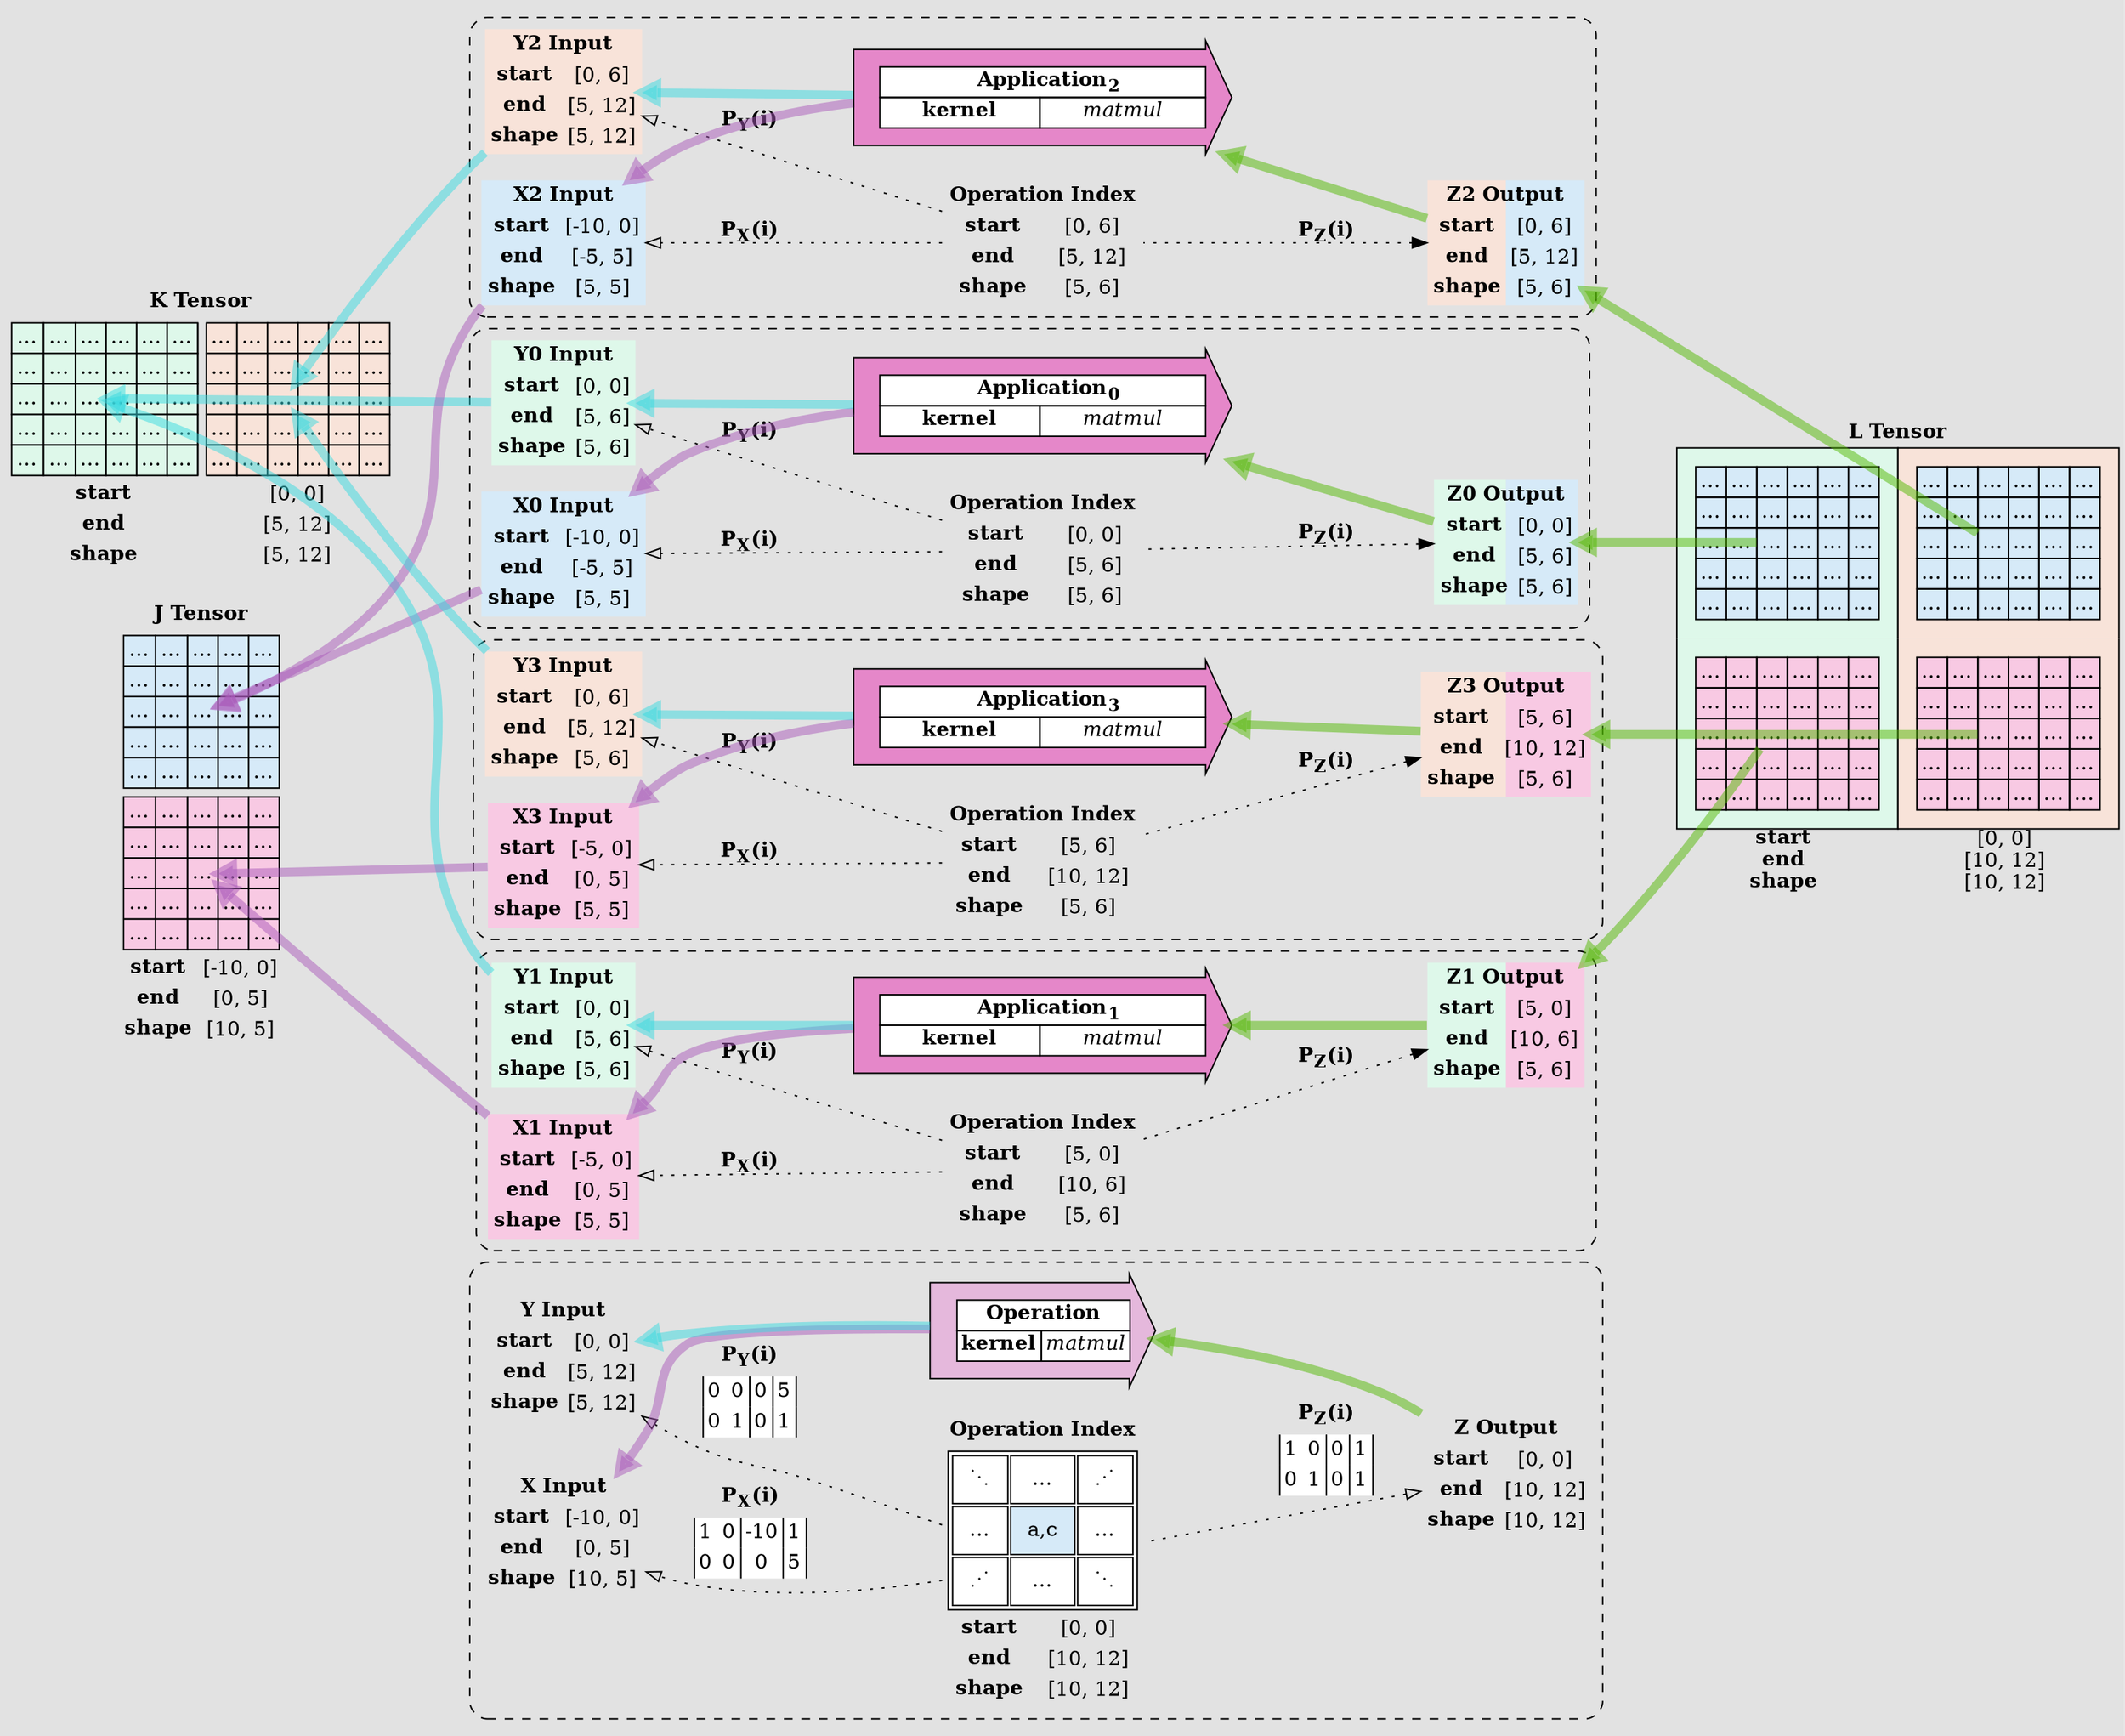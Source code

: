 digraph G {
  rankdir=RL;
  newrank=true;
  bgcolor="#E2E2E2";
  ranksep=0.8;
  subgraph cluster_op {
    style="dashed, rounded";
    peripheries=1;
    idx [
      shape="plain";
      label=<
        <table border="0">
          <tr>
            <td colspan="2"><b>Operation Index</b></td>
          </tr>
          <tr>
            <td colspan="2">
              <table bgcolor="white" cellpadding="8">
                <tr>
                  <td>⋱</td>
                  <td>…</td>
                  <td>⋰</td>
                </tr>
                <tr>
                  <td>…</td>
                  <td bgcolor="#D6EAF8">a,c</td>
                  <td>…</td>
                </tr>
                <tr>
                  <td>⋰</td>
                  <td>…</td>
                  <td>⋱</td>
                </tr>
              </table>
            </td>
          </tr>
          <tr>
            <td><b>start</b></td>
            <td>[0, 0]</td>
          </tr>
          <tr>
            <td><b>end</b></td>
            <td>[10, 12]</td>
          </tr>
          <tr>
            <td><b>shape</b></td>
            <td>[10, 12]</td>
          </tr>
        </table>
      >;
    ];
    x [
      shape="plain";
      label=<
        <table border="0">
          <tr>
            <td colspan="2"><b>X Input</b></td>
          </tr>
          <tr>
            <td><b>start</b></td>
            <td>[-10, 0]</td>
          </tr>
          <tr>
            <td><b>end</b></td>
            <td>[0, 5]</td>
          </tr>
          <tr>
            <td><b>shape</b></td>
            <td>[10, 5]</td>
          </tr>
        </table>
      >;
    ];
    y [
      shape="plain";
      label=<
        <table border="0">
          <tr>
            <td colspan="2"><b>Y Input</b></td>
          </tr>
          <tr>
            <td><b>start</b></td>
            <td>[0, 0]</td>
          </tr>
          <tr>
            <td><b>end</b></td>
            <td>[5, 12]</td>
          </tr>
          <tr>
            <td><b>shape</b></td>
            <td>[5, 12]</td>
          </tr>
        </table>
      >;
    ];
    z [
      shape="plain";
      label=<
        <table border="0">
          <tr>
            <td colspan="2"><b>Z Output</b></td>
          </tr>
          <tr>
            <td><b>start</b></td>
            <td>[0, 0]</td>
          </tr>
          <tr>
            <td><b>end</b></td>
            <td>[10, 12]</td>
          </tr>
          <tr>
            <td><b>shape</b></td>
            <td>[10, 12]</td>
          </tr>
        </table>
      >;
    ];
    op [
      label=<
        <table border="0" cellborder="1" cellspacing="0" bgcolor="white">
          <tr>
            <td colspan="2"><b>Operation</b></td>
          </tr>
          <tr>
            <td><b>kernel</b></td>
            <td><i>matmul</i></td>
          </tr>
        </table>
      >;
      shape=rarrow;
      style=filled;
      fillcolor="#E5B8DC";
      margin=0.25;
    ];
  }
  // end cluster_op
  subgraph x_edges {
    Edge [
      penwidth=6;
      color="#A95BB980";
    ];
    op -> x;
  }
  subgraph y_edges {
    Edge [
      penwidth=6;
      color="#38DAE080";
    ];
    op -> y;
  }
  subgraph z_edges {
    Edge [
      penwidth=6;
      color="#53B80280";
    ];
    z -> op;
  }
  idx -> x [
    label=<
      <table border="0" cellborder="0">
        <tr>
          <td><b>P<sub>X</sub>(i)</b></td>
        </tr>
        <tr>
          <td>
            <table bgcolor="white" border="0" cellspacing="0" cellborder="1">
              <tr>
                <td sides="L">1</td>
                <td sides="R">0</td>
                <td sides="R">-10</td>
                <td sides="R">1</td>
              </tr>
              <tr>
                <td sides="L">0</td>
                <td sides="R">0</td>
                <td sides="R">0</td>
                <td sides="R">5</td>
              </tr>
            </table>
          </td>
        </tr>
      </table>
    >;
    style=dotted;
    arrowhead=empty;
  ];
  idx -> y [
    label=<
      <table border="0" cellborder="0">
        <tr>
          <td><b>P<sub>Y</sub>(i)</b></td>
        </tr>
        <tr>
          <td>
            <table bgcolor="white" border="0" cellspacing="0" cellborder="1">
              <tr>
                <td sides="L">0</td>
                <td sides="R">0</td>
                <td sides="R">0</td>
                <td sides="R">5</td>
              </tr>
              <tr>
                <td sides="L">0</td>
                <td sides="R">1</td>
                <td sides="R">0</td>
                <td sides="R">1</td>
              </tr>
            </table>
          </td>
        </tr>
      </table>
    >;
    style=dotted;
    arrowhead=empty;
  ];
  z -> idx [
    label=<
      <table border="0" cellborder="0">
        <tr>
          <td><b>P<sub>Z</sub>(i)</b></td>
        </tr>
        <tr>
          <td>
            <table bgcolor="white" border="0" cellspacing="0" cellborder="1">
              <tr>
                <td sides="L">1</td>
                <td sides="R">0</td>
                <td sides="R">0</td>
                <td sides="R">1</td>
              </tr>
              <tr>
                <td sides="L">0</td>
                <td sides="R">1</td>
                <td sides="R">0</td>
                <td sides="R">1</td>
              </tr>
            </table>
          </td>
        </tr>
      </table>
    >;
    style=dotted;
    arrowtail=empty;
    dir=back;
  ];
  { rank=same; op; idx; }
  j [
    shape="plain";
    label=<
      <table border="0">
        <tr>
          <td colspan="2"><b>J Tensor</b></td>
        </tr>
        <tr>
          <td colspan="2">
            <table border="0" cellborder="1" cellspacing="0">
              <tr>
                <td bgcolor="#D6EAF8">…</td>
                <td bgcolor="#D6EAF8">…</td>
                <td bgcolor="#D6EAF8">…</td>
                <td bgcolor="#D6EAF8">…</td>
                <td bgcolor="#D6EAF8">…</td>
              </tr>
              <tr>
                <td bgcolor="#D6EAF8">…</td>
                <td bgcolor="#D6EAF8">…</td>
                <td bgcolor="#D6EAF8">…</td>
                <td bgcolor="#D6EAF8">…</td>
                <td bgcolor="#D6EAF8">…</td>
              </tr>
              <tr>
                <td bgcolor="#D6EAF8">…</td>
                <td bgcolor="#D6EAF8">…</td>
                <td port="top" bgcolor="#D6EAF8">…</td>
                <td bgcolor="#D6EAF8">…</td>
                <td bgcolor="#D6EAF8">…</td>
              </tr>
              <tr>
                <td bgcolor="#D6EAF8">…</td>
                <td bgcolor="#D6EAF8">…</td>
                <td bgcolor="#D6EAF8">…</td>
                <td bgcolor="#D6EAF8">…</td>
                <td bgcolor="#D6EAF8">…</td>
              </tr>
              <tr>
                <td bgcolor="#D6EAF8">…</td>
                <td bgcolor="#D6EAF8">…</td>
                <td bgcolor="#D6EAF8">…</td>
                <td bgcolor="#D6EAF8">…</td>
                <td bgcolor="#D6EAF8">…</td>
              </tr>
            </table>
          </td>
        </tr>
        <tr>
          <td colspan="2">
            <table border="0" cellborder="1" cellspacing="0">
              <tr>
                <td bgcolor="#F8C9E3">…</td>
                <td bgcolor="#F8C9E3">…</td>
                <td bgcolor="#F8C9E3">…</td>
                <td bgcolor="#F8C9E3">…</td>
                <td bgcolor="#F8C9E3">…</td>
              </tr>
              <tr>
                <td bgcolor="#F8C9E3">…</td>
                <td bgcolor="#F8C9E3">…</td>
                <td bgcolor="#F8C9E3">…</td>
                <td bgcolor="#F8C9E3">…</td>
                <td bgcolor="#F8C9E3">…</td>
              </tr>
              <tr>
                <td bgcolor="#F8C9E3">…</td>
                <td bgcolor="#F8C9E3">…</td>
                <td port="bottom" bgcolor="#F8C9E3">…</td>
                <td bgcolor="#F8C9E3">…</td>
                <td bgcolor="#F8C9E3">…</td>
              </tr>
              <tr>
                <td bgcolor="#F8C9E3">…</td>
                <td bgcolor="#F8C9E3">…</td>
                <td bgcolor="#F8C9E3">…</td>
                <td bgcolor="#F8C9E3">…</td>
                <td bgcolor="#F8C9E3">…</td>
              </tr>
              <tr>
                <td bgcolor="#F8C9E3">…</td>
                <td bgcolor="#F8C9E3">…</td>
                <td bgcolor="#F8C9E3">…</td>
                <td bgcolor="#F8C9E3">…</td>
                <td bgcolor="#F8C9E3">…</td>
              </tr>
            </table>
          </td>
        </tr>
        <tr>
          <td><b>start</b></td>
          <td>[-10, 0]</td>
        </tr>
        <tr>
          <td><b>end</b></td>
          <td>[0, 5]</td>
        </tr>
        <tr>
          <td><b>shape</b></td>
          <td>[10, 5]</td>
        </tr>
      </table>
    >;
  ];
  k [
    shape="plain";
    label=<
      <table border="0">
        <tr>
          <td colspan="2"><b>K Tensor</b></td>
        </tr>
        <tr>
          <td colspan="2">
            <table border="0" cellborder="1" cellspacing="0">
              <tr>
                <td bgcolor="#DEF8EA">…</td>
                <td bgcolor="#DEF8EA">…</td>
                <td bgcolor="#DEF8EA">…</td>
                <td bgcolor="#DEF8EA">…</td>
                <td bgcolor="#DEF8EA">…</td>
                <td bgcolor="#DEF8EA">…</td>
                <td sides="LR"></td>
                <td bgcolor="#F8E3D9">…</td>
                <td bgcolor="#F8E3D9">…</td>
                <td bgcolor="#F8E3D9">…</td>
                <td bgcolor="#F8E3D9">…</td>
                <td bgcolor="#F8E3D9">…</td>
                <td bgcolor="#F8E3D9">…</td>
              </tr>
              <tr>
                <td bgcolor="#DEF8EA">…</td>
                <td bgcolor="#DEF8EA">…</td>
                <td bgcolor="#DEF8EA">…</td>
                <td bgcolor="#DEF8EA">…</td>
                <td bgcolor="#DEF8EA">…</td>
                <td bgcolor="#DEF8EA">…</td>
                <td sides="LR"></td>
                <td bgcolor="#F8E3D9">…</td>
                <td bgcolor="#F8E3D9">…</td>
                <td bgcolor="#F8E3D9">…</td>
                <td bgcolor="#F8E3D9">…</td>
                <td bgcolor="#F8E3D9">…</td>
                <td bgcolor="#F8E3D9">…</td>
              </tr>
              <tr>
                <td bgcolor="#DEF8EA">…</td>
                <td bgcolor="#DEF8EA">…</td>
                <td port="left" bgcolor="#DEF8EA">…</td>
                <td bgcolor="#DEF8EA">…</td>
                <td bgcolor="#DEF8EA">…</td>
                <td bgcolor="#DEF8EA">…</td>
                <td sides="LR"></td>
                <td bgcolor="#F8E3D9">…</td>
                <td bgcolor="#F8E3D9">…</td>
                <td port="right" bgcolor="#F8E3D9">…</td>
                <td bgcolor="#F8E3D9">…</td>
                <td bgcolor="#F8E3D9">…</td>
                <td bgcolor="#F8E3D9">…</td>
              </tr>
              <tr>
                <td bgcolor="#DEF8EA">…</td>
                <td bgcolor="#DEF8EA">…</td>
                <td bgcolor="#DEF8EA">…</td>
                <td bgcolor="#DEF8EA">…</td>
                <td bgcolor="#DEF8EA">…</td>
                <td bgcolor="#DEF8EA">…</td>
                <td sides="LR"></td>
                <td bgcolor="#F8E3D9">…</td>
                <td bgcolor="#F8E3D9">…</td>
                <td bgcolor="#F8E3D9">…</td>
                <td bgcolor="#F8E3D9">…</td>
                <td bgcolor="#F8E3D9">…</td>
                <td bgcolor="#F8E3D9">…</td>
              </tr>
              <tr>
                <td bgcolor="#DEF8EA">…</td>
                <td bgcolor="#DEF8EA">…</td>
                <td bgcolor="#DEF8EA">…</td>
                <td bgcolor="#DEF8EA">…</td>
                <td bgcolor="#DEF8EA">…</td>
                <td bgcolor="#DEF8EA">…</td>
                <td sides="LR"></td>
                <td bgcolor="#F8E3D9">…</td>
                <td bgcolor="#F8E3D9">…</td>
                <td bgcolor="#F8E3D9">…</td>
                <td bgcolor="#F8E3D9">…</td>
                <td bgcolor="#F8E3D9">…</td>
                <td bgcolor="#F8E3D9">…</td>
              </tr>
            </table>
          </td>
        </tr>
        <tr>
          <td><b>start</b></td>
          <td>[0, 0]</td>
        </tr>
        <tr>
          <td><b>end</b></td>
          <td>[5, 12]</td>
        </tr>
        <tr>
          <td><b>shape</b></td>
          <td>[5, 12]</td>
        </tr>
      </table>
    >;
  ];
  l [
    shape="plain";
    label=<
      <table border="0" cellspacing="0" cellpadding="0">
        <tr>
          <td colspan="2" cellpadding="2"><b>L Tensor</b></td>
        </tr>
        <tr>
          <td colspan="2">
            <table border="0" cellborder="1" cellspacing="0" cellpadding="12">
              <tr>
                <td sides="LTR" bgcolor="#DEF8EA">
                  <table
                    bgcolor="#D6EAF8"
                    border="0"
                    cellborder="1"
                    cellspacing="0"
                  >
                    <tr>
                      <td>…</td>
                      <td>…</td>
                      <td>…</td>
                      <td>…</td>
                      <td>…</td>
                      <td>…</td>
                    </tr>
                    <tr>
                      <td>…</td>
                      <td>…</td>
                      <td>…</td>
                      <td>…</td>
                      <td>…</td>
                      <td>…</td>
                    </tr>
                    <tr>
                      <td>…</td>
                      <td>…</td>
                      <td port="l0">…</td>
                      <td>…</td>
                      <td>…</td>
                      <td>…</td>
                    </tr>
                    <tr>
                      <td>…</td>
                      <td>…</td>
                      <td>…</td>
                      <td>…</td>
                      <td>…</td>
                      <td>…</td>
                    </tr>
                    <tr>
                      <td>…</td>
                      <td>…</td>
                      <td>…</td>
                      <td>…</td>
                      <td>…</td>
                      <td>…</td>
                    </tr>
                  </table>
                </td>
                <td sides="LTR" bgcolor="#F8E3D9">
                  <table
                    bgcolor="#D6EAF8"
                    border="0"
                    cellborder="1"
                    cellspacing="0"
                  >
                    <tr>
                      <td>…</td>
                      <td>…</td>
                      <td>…</td>
                      <td>…</td>
                      <td>…</td>
                      <td>…</td>
                    </tr>
                    <tr>
                      <td>…</td>
                      <td>…</td>
                      <td>…</td>
                      <td>…</td>
                      <td>…</td>
                      <td>…</td>
                    </tr>
                    <tr>
                      <td>…</td>
                      <td>…</td>
                      <td port="l2">…</td>
                      <td>…</td>
                      <td>…</td>
                      <td>…</td>
                    </tr>
                    <tr>
                      <td>…</td>
                      <td>…</td>
                      <td>…</td>
                      <td>…</td>
                      <td>…</td>
                      <td>…</td>
                    </tr>
                    <tr>
                      <td>…</td>
                      <td>…</td>
                      <td>…</td>
                      <td>…</td>
                      <td>…</td>
                      <td>…</td>
                    </tr>
                  </table>
                </td>
              </tr>
              <tr>
                <td sides="LBR" bgcolor="#DEF8EA">
                  <table
                    bgcolor="#F8C9E3"
                    border="0"
                    cellborder="1"
                    cellspacing="0"
                  >
                    <tr>
                      <td>…</td>
                      <td>…</td>
                      <td>…</td>
                      <td>…</td>
                      <td>…</td>
                      <td>…</td>
                    </tr>
                    <tr>
                      <td>…</td>
                      <td>…</td>
                      <td>…</td>
                      <td>…</td>
                      <td>…</td>
                      <td>…</td>
                    </tr>
                    <tr>
                      <td>…</td>
                      <td>…</td>
                      <td port="l1">…</td>
                      <td>…</td>
                      <td>…</td>
                      <td>…</td>
                    </tr>
                    <tr>
                      <td>…</td>
                      <td>…</td>
                      <td>…</td>
                      <td>…</td>
                      <td>…</td>
                      <td>…</td>
                    </tr>
                    <tr>
                      <td>…</td>
                      <td>…</td>
                      <td>…</td>
                      <td>…</td>
                      <td>…</td>
                      <td>…</td>
                    </tr>
                  </table>
                </td>
                <td sides="LBR" bgcolor="#F8E3D9">
                  <table
                    bgcolor="#F8C9E3"
                    border="0"
                    cellborder="1"
                    cellspacing="0"
                  >
                    <tr>
                      <td>…</td>
                      <td>…</td>
                      <td>…</td>
                      <td>…</td>
                      <td>…</td>
                      <td>…</td>
                    </tr>
                    <tr>
                      <td>…</td>
                      <td>…</td>
                      <td>…</td>
                      <td>…</td>
                      <td>…</td>
                      <td>…</td>
                    </tr>
                    <tr>
                      <td>…</td>
                      <td>…</td>
                      <td port="l3">…</td>
                      <td>…</td>
                      <td>…</td>
                      <td>…</td>
                    </tr>
                    <tr>
                      <td>…</td>
                      <td>…</td>
                      <td>…</td>
                      <td>…</td>
                      <td>…</td>
                      <td>…</td>
                    </tr>
                    <tr>
                      <td>…</td>
                      <td>…</td>
                      <td>…</td>
                      <td>…</td>
                      <td>…</td>
                      <td>…</td>
                    </tr>
                  </table>
                </td>
              </tr>
            </table>
          </td>
        </tr>
        <tr>
          <td><b>start</b></td>
          <td>[0, 0]</td>
        </tr>
        <tr>
          <td><b>end</b></td>
          <td>[10, 12]</td>
        </tr>
        <tr>
          <td><b>shape</b></td>
          <td>[10, 12]</td>
        </tr>
      </table>
    >;
  ];
  subgraph cluster_0 {
    style="dashed, rounded";
    peripheries=1;
    idx0 [
      shape="plain";
      label=<
        <table border="0">
          <tr>
            <td colspan="2"><b>Operation Index</b></td>
          </tr>
          <tr>
            <td><b>start</b></td>
            <td>[0, 0]</td>
          </tr>
          <tr>
            <td><b>end</b></td>
            <td>[5, 6]</td>
          </tr>
          <tr>
            <td><b>shape</b></td>
            <td>[5, 6]</td>
          </tr>
        </table>
      >;
    ];
    x0 [
      shape="plain";
      label=<
        <table border="0" bgcolor="#D6EAF8">
          <tr>
            <td colspan="2"><b>X0 Input</b></td>
          </tr>
          <tr>
            <td><b>start</b></td>
            <td>[-10, 0]</td>
          </tr>
          <tr>
            <td><b>end</b></td>
            <td>[-5, 5]</td>
          </tr>
          <tr>
            <td><b>shape</b></td>
            <td>[5, 5]</td>
          </tr>
        </table>
      >;
    ];
    y0 [
      shape="plain";
      label=<
        <table border="0" bgcolor="#DEF8EA">
          <tr>
            <td colspan="2"><b>Y0 Input</b></td>
          </tr>
          <tr>
            <td><b>start</b></td>
            <td>[0, 0]</td>
          </tr>
          <tr>
            <td><b>end</b></td>
            <td>[5, 6]</td>
          </tr>
          <tr>
            <td><b>shape</b></td>
            <td>[5, 6]</td>
          </tr>
        </table>
      >;
    ];
    z0 [
      shape="plain";
      style="striped";
      fillcolor="#DEF8EA:#D6EAF8";
      label=<
        <table border="0">
          <tr>
            <td colspan="2"><b>Z0 Output</b></td>
          </tr>
          <tr>
            <td><b>start</b></td>
            <td>[0, 0]</td>
          </tr>
          <tr>
            <td><b>end</b></td>
            <td>[5, 6]</td>
          </tr>
          <tr>
            <td><b>shape</b></td>
            <td>[5, 6]</td>
          </tr>
        </table>
      >;
    ];
    op0 [
      label=<
        <table border="0" cellborder="1" cellspacing="0" bgcolor="white">
          <tr>
            <td colspan="2">
              <b>Application<sub>0</sub></b>
            </td>
          </tr>
          <tr>
            <td><b>kernel</b></td>
            <td><i>matmul</i></td>
          </tr>
        </table>
      >;
      shape=rarrow;
      style=filled;
      fillcolor="#E587C9";
      margin=0.25;
    ];
  }
  // end cluster_0
  subgraph cluster_1 {
    style="dashed, rounded";
    peripheries=1;
    idx1 [
      shape="plain";
      label=<
        <table border="0">
          <tr>
            <td colspan="2"><b>Operation Index</b></td>
          </tr>
          <tr>
            <td><b>start</b></td>
            <td>[5, 0]</td>
          </tr>
          <tr>
            <td><b>end</b></td>
            <td>[10, 6]</td>
          </tr>
          <tr>
            <td><b>shape</b></td>
            <td>[5, 6]</td>
          </tr>
        </table>
      >;
    ];
    x1 [
      shape="plain";
      label=<
        <table border="0" bgcolor="#F8C9E3">
          <tr>
            <td colspan="2"><b>X1 Input</b></td>
          </tr>
          <tr>
            <td><b>start</b></td>
            <td>[-5, 0]</td>
          </tr>
          <tr>
            <td><b>end</b></td>
            <td>[0, 5]</td>
          </tr>
          <tr>
            <td><b>shape</b></td>
            <td>[5, 5]</td>
          </tr>
        </table>
      >;
    ];
    y1 [
      shape="plain";
      label=<
        <table border="0" bgcolor="#DEF8EA">
          <tr>
            <td colspan="2"><b>Y1 Input</b></td>
          </tr>
          <tr>
            <td><b>start</b></td>
            <td>[0, 0]</td>
          </tr>
          <tr>
            <td><b>end</b></td>
            <td>[5, 6]</td>
          </tr>
          <tr>
            <td><b>shape</b></td>
            <td>[5, 6]</td>
          </tr>
        </table>
      >;
    ];
    z1 [
      shape="plain";
      style="striped";
      fillcolor="#DEF8EA:#F8C9E3";
      label=<
        <table border="0">
          <tr>
            <td colspan="2"><b>Z1 Output</b></td>
          </tr>
          <tr>
            <td><b>start</b></td>
            <td>[5, 0]</td>
          </tr>
          <tr>
            <td><b>end</b></td>
            <td>[10, 6]</td>
          </tr>
          <tr>
            <td><b>shape</b></td>
            <td>[5, 6]</td>
          </tr>
        </table>
      >;
    ];
    op1 [
      label=<
        <table border="0" cellborder="1" cellspacing="0" bgcolor="white">
          <tr>
            <td colspan="2">
              <b>Application<sub>1</sub></b>
            </td>
          </tr>
          <tr>
            <td><b>kernel</b></td>
            <td><i>matmul</i></td>
          </tr>
        </table>
      >;
      shape=rarrow;
      style=filled;
      fillcolor="#E587C9";
      margin=0.25;
    ];
  }
  // end cluster_1
  subgraph cluster_2 {
    style="dashed, rounded";
    peripheries=1;
    idx2 [
      shape="plain";
      label=<
        <table border="0">
          <tr>
            <td colspan="2"><b>Operation Index</b></td>
          </tr>
          <tr>
            <td><b>start</b></td>
            <td>[0, 6]</td>
          </tr>
          <tr>
            <td><b>end</b></td>
            <td>[5, 12]</td>
          </tr>
          <tr>
            <td><b>shape</b></td>
            <td>[5, 6]</td>
          </tr>
        </table>
      >;
    ];
    x2 [
      shape="plain";
      label=<
        <table border="0" bgcolor="#D6EAF8">
          <tr>
            <td colspan="2"><b>X2 Input</b></td>
          </tr>
          <tr>
            <td><b>start</b></td>
            <td>[-10, 0]</td>
          </tr>
          <tr>
            <td><b>end</b></td>
            <td>[-5, 5]</td>
          </tr>
          <tr>
            <td><b>shape</b></td>
            <td>[5, 5]</td>
          </tr>
        </table>
      >;
    ];
    y2 [
      shape="plain";
      label=<
        <table border="0" bgcolor="#F8E3D9">
          <tr>
            <td colspan="2"><b>Y2 Input</b></td>
          </tr>
          <tr>
            <td><b>start</b></td>
            <td>[0, 6]</td>
          </tr>
          <tr>
            <td><b>end</b></td>
            <td>[5, 12]</td>
          </tr>
          <tr>
            <td><b>shape</b></td>
            <td>[5, 12]</td>
          </tr>
        </table>
      >;
    ];
    z2 [
      shape="plain";
      style="striped";
      fillcolor="#F8E3D9:#D6EAF8";
      label=<
        <table border="0">
          <tr>
            <td colspan="2"><b>Z2 Output</b></td>
          </tr>
          <tr>
            <td><b>start</b></td>
            <td>[0, 6]</td>
          </tr>
          <tr>
            <td><b>end</b></td>
            <td>[5, 12]</td>
          </tr>
          <tr>
            <td><b>shape</b></td>
            <td>[5, 6]</td>
          </tr>
        </table>
      >;
    ];
    op2 [
      label=<
        <table border="0" cellborder="1" cellspacing="0" bgcolor="white">
          <tr>
            <td colspan="2">
              <b>Application<sub>2</sub></b>
            </td>
          </tr>
          <tr>
            <td><b>kernel</b></td>
            <td><i>matmul</i></td>
          </tr>
        </table>
      >;
      shape=rarrow;
      style=filled;
      fillcolor="#E587C9";
      margin=0.25;
    ];
  }
  // end cluster_2
  subgraph cluster_3 {
    style="dashed, rounded";
    peripheries=1;
    idx3 [
      shape="plain";
      label=<
        <table border="0">
          <tr>
            <td colspan="2"><b>Operation Index</b></td>
          </tr>
          <tr>
            <td><b>start</b></td>
            <td>[5, 6]</td>
          </tr>
          <tr>
            <td><b>end</b></td>
            <td>[10, 12]</td>
          </tr>
          <tr>
            <td><b>shape</b></td>
            <td>[5, 6]</td>
          </tr>
        </table>
      >;
    ];
    x3 [
      shape="plain";
      label=<
        <table border="0" bgcolor="#F8C9E3">
          <tr>
            <td colspan="2"><b>X3 Input</b></td>
          </tr>
          <tr>
            <td><b>start</b></td>
            <td>[-5, 0]</td>
          </tr>
          <tr>
            <td><b>end</b></td>
            <td>[0, 5]</td>
          </tr>
          <tr>
            <td><b>shape</b></td>
            <td>[5, 5]</td>
          </tr>
        </table>
      >;
    ];
    y3 [
      shape="plain";
      label=<
        <table border="0" bgcolor="#F8E3D9">
          <tr>
            <td colspan="2"><b>Y3 Input</b></td>
          </tr>
          <tr>
            <td><b>start</b></td>
            <td>[0, 6]</td>
          </tr>
          <tr>
            <td><b>end</b></td>
            <td>[5, 12]</td>
          </tr>
          <tr>
            <td><b>shape</b></td>
            <td>[5, 6]</td>
          </tr>
        </table>
      >;
    ];
    z3 [
      shape="plain";
      style="striped";
      fillcolor="#F8E3D9:#F8C9E3";
      label=<
        <table border="0">
          <tr>
            <td colspan="2"><b>Z3 Output</b></td>
          </tr>
          <tr>
            <td><b>start</b></td>
            <td>[5, 6]</td>
          </tr>
          <tr>
            <td><b>end</b></td>
            <td>[10, 12]</td>
          </tr>
          <tr>
            <td><b>shape</b></td>
            <td>[5, 6]</td>
          </tr>
        </table>
      >;
    ];
    op3 [
      label=<
        <table border="0" cellborder="1" cellspacing="0" bgcolor="white">
          <tr>
            <td colspan="2">
              <b>Application<sub>3</sub></b>
            </td>
          </tr>
          <tr>
            <td><b>kernel</b></td>
            <td><i>matmul</i></td>
          </tr>
        </table>
      >;
      shape=rarrow;
      style=filled;
      fillcolor="#E587C9";
      margin=0.25;
    ];
  }
  // end cluster_3
  subgraph x_edges {
    Edge [
      penwidth=6;
      color="#A95BB980";
    ];
    op0 -> x0;
    x0 -> j:top;
    op1 -> x1;
    x1 -> j:bottom;
    op2 -> x2;
    x2 -> j:top;
    op3 -> x3;
    x3 -> j:bottom;
  }
  subgraph y_edges {
    Edge [
      penwidth=6;
      color="#38DAE080";
    ];
    op0 -> y0;
    y0 -> k:left;
    op1 -> y1;
    y1 -> k:left;
    op2 -> y2;
    y2 -> k:right;
    op3 -> y3;
    y3 -> k:right;
  }
  subgraph z_edges {
    Edge [
      penwidth=6;
      color="#53B80280";
    ];
    l:l0 -> z0;
    z0 -> op0;
    l:l1 -> z1;
    z1 -> op1;
    l:l2 -> z2;
    z2 -> op2;
    l:l3 -> z3;
    z3 -> op3;
  }
  subgraph px_edges {
    Edge [
      label=<<b>P<sub>X</sub>(i)</b>>;
      style=dotted;
      arrowhead=empty;
    ];
    idx0 -> x0;
    idx1 -> x1;
    idx2 -> x2;
    idx3 -> x3;
  }
  subgraph py_edges {
    Edge [
      label=<<b>P<sub>Y</sub>(i)</b>>;
      style=dotted;
      arrowhead=empty;
    ];
    idx0 -> y0;
    idx1 -> y1;
    idx2 -> y2;
    idx3 -> y3;
  }
  subgraph px_edges {
    Edge [
      label=<<b>P<sub>Z</sub>(i)</b>>;
      style=dotted;
      arrowhead=empty;
      dir=back;
    ];
    z0 -> idx0;
    z1 -> idx1;
    z2 -> idx2;
    z3 -> idx3;
  }
  { rank=same; op0; idx0; op1; idx1; op2; idx2; op3; idx3; op; idx; }
}
